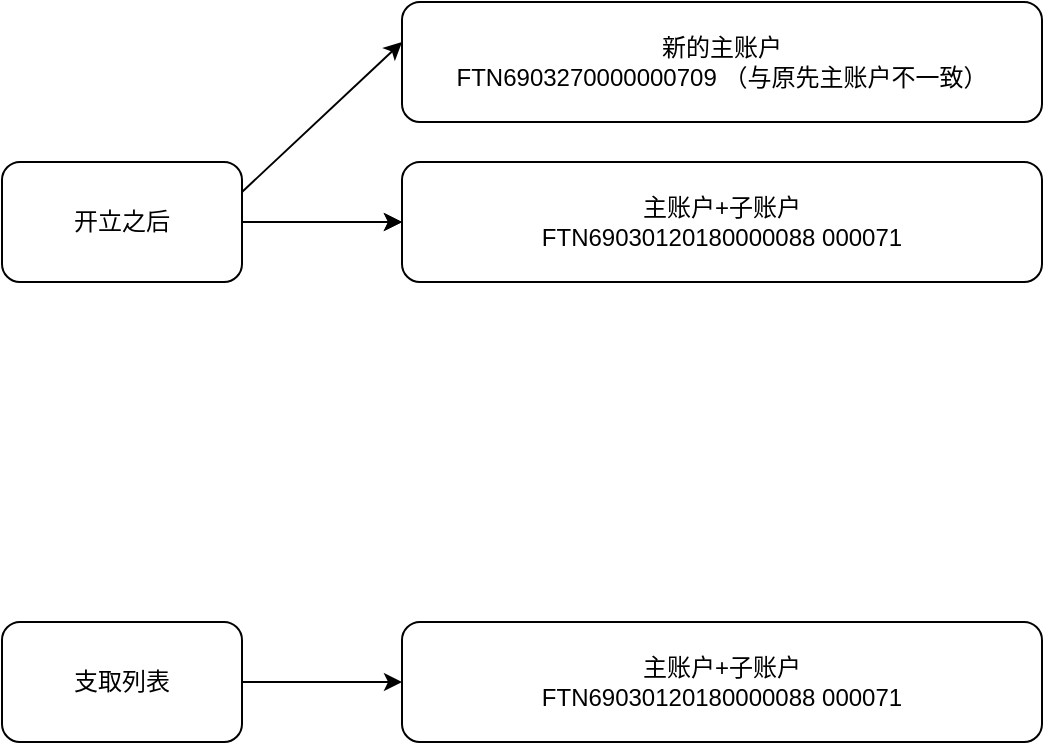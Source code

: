 <mxfile version="24.5.4" type="github">
  <diagram name="Page-1" id="74e2e168-ea6b-b213-b513-2b3c1d86103e">
    <mxGraphModel dx="1026" dy="650" grid="1" gridSize="10" guides="1" tooltips="1" connect="1" arrows="1" fold="1" page="1" pageScale="1" pageWidth="1100" pageHeight="850" background="none" math="0" shadow="0">
      <root>
        <mxCell id="0" />
        <mxCell id="1" parent="0" />
        <mxCell id="w1JJGexKde5zw0F5vilY-4" value="" style="edgeStyle=orthogonalEdgeStyle;rounded=0;orthogonalLoop=1;jettySize=auto;html=1;" edge="1" parent="1" source="w1JJGexKde5zw0F5vilY-1" target="w1JJGexKde5zw0F5vilY-3">
          <mxGeometry relative="1" as="geometry" />
        </mxCell>
        <mxCell id="w1JJGexKde5zw0F5vilY-7" value="" style="edgeStyle=orthogonalEdgeStyle;rounded=0;orthogonalLoop=1;jettySize=auto;html=1;" edge="1" parent="1" source="w1JJGexKde5zw0F5vilY-1" target="w1JJGexKde5zw0F5vilY-3">
          <mxGeometry relative="1" as="geometry" />
        </mxCell>
        <mxCell id="w1JJGexKde5zw0F5vilY-10" style="rounded=0;orthogonalLoop=1;jettySize=auto;html=1;exitX=1;exitY=0.25;exitDx=0;exitDy=0;" edge="1" parent="1" source="w1JJGexKde5zw0F5vilY-1">
          <mxGeometry relative="1" as="geometry">
            <mxPoint x="420" y="90" as="targetPoint" />
          </mxGeometry>
        </mxCell>
        <mxCell id="w1JJGexKde5zw0F5vilY-1" value="开立之后" style="rounded=1;whiteSpace=wrap;html=1;" vertex="1" parent="1">
          <mxGeometry x="220" y="150" width="120" height="60" as="geometry" />
        </mxCell>
        <mxCell id="w1JJGexKde5zw0F5vilY-9" style="edgeStyle=orthogonalEdgeStyle;rounded=0;orthogonalLoop=1;jettySize=auto;html=1;" edge="1" parent="1" source="w1JJGexKde5zw0F5vilY-2" target="w1JJGexKde5zw0F5vilY-8">
          <mxGeometry relative="1" as="geometry" />
        </mxCell>
        <mxCell id="w1JJGexKde5zw0F5vilY-2" value="支取列表" style="rounded=1;whiteSpace=wrap;html=1;" vertex="1" parent="1">
          <mxGeometry x="220" y="380" width="120" height="60" as="geometry" />
        </mxCell>
        <mxCell id="w1JJGexKde5zw0F5vilY-3" value="主账户+子账户&lt;div&gt;FTN69030120180000088 000071&lt;/div&gt;" style="whiteSpace=wrap;html=1;rounded=1;" vertex="1" parent="1">
          <mxGeometry x="420" y="150" width="320" height="60" as="geometry" />
        </mxCell>
        <mxCell id="w1JJGexKde5zw0F5vilY-8" value="主账户+子账户&lt;div&gt;FTN69030120180000088 000071&lt;/div&gt;" style="whiteSpace=wrap;html=1;rounded=1;" vertex="1" parent="1">
          <mxGeometry x="420" y="380" width="320" height="60" as="geometry" />
        </mxCell>
        <mxCell id="w1JJGexKde5zw0F5vilY-11" value="新的主账户&lt;div&gt;FTN6903270000000709 （与原先主账户不一致）&lt;/div&gt;" style="rounded=1;whiteSpace=wrap;html=1;" vertex="1" parent="1">
          <mxGeometry x="420" y="70" width="320" height="60" as="geometry" />
        </mxCell>
      </root>
    </mxGraphModel>
  </diagram>
</mxfile>

